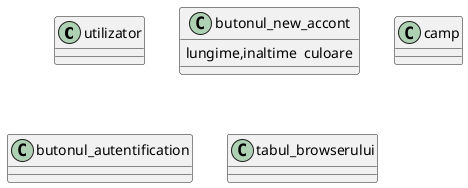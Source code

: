 @startuml
class utilizator {}
class butonul_new_accont
{
lungime,inaltime  culoare
}
class camp{}
class butonul_autentification{}
class tabul_browserului{}
@enduml